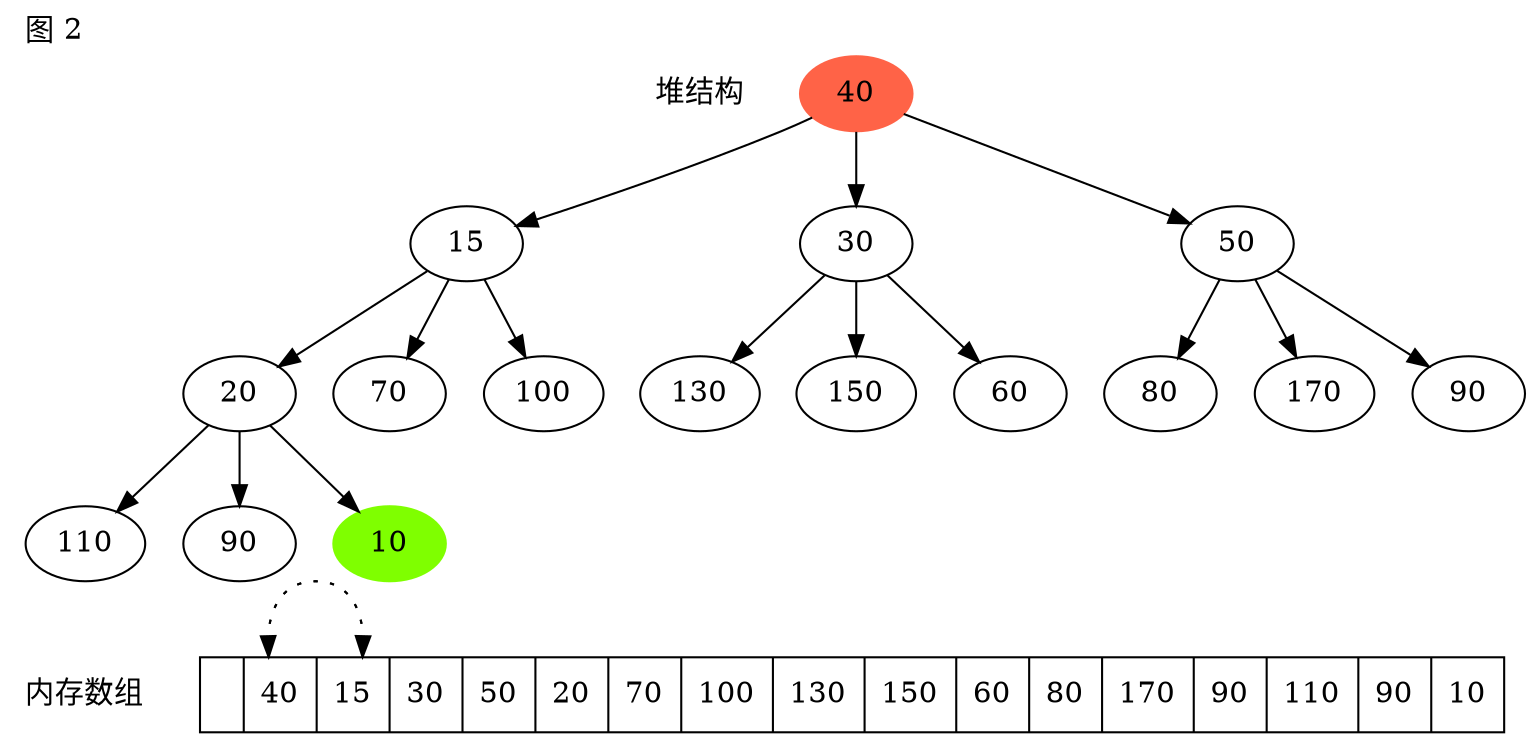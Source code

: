 digraph g{
label="图 2";
labeljust=l;
labelloc=t;

{
l1[label="堆结构",shape="plaintext"];
n0[label=40,style = filled,color="tomato"];
n1[label=15];
n2[label=30];
n3[label=50];
n4[label=20];
n5[label=70];
n6[label=100];
n7[label=130];
n8[label=150];
n9[label=60];
n10[label=80];
n11[label=170];
n12[label=90];
n13[label=110];
n14[label=90];
n15[label=10,style = filled,color="chartreuse"];
n0->{n1,n2,n3};
n1->{n4,n5,n6};
n2->{n7,n8,n9};
n3->{n10,n11,n12};
n4->{n13, n14, n15};
//n0->n9[style="dotted",constraint=false];
}

{
rank="sink";
l2[label="内存数组",shape="plaintext"];
arr[label="| <f1> 40 | <f2> 15 | 30 | 50 | 20 | 70 | 100 | 130 | 150 | 60 | 80 | 170 | 90 | 110 | 90 | 10", shape="record"];
arr:f1->arr:f2[style="dotted"];
arr:f2->arr:f1[style="dotted"];
}

}


